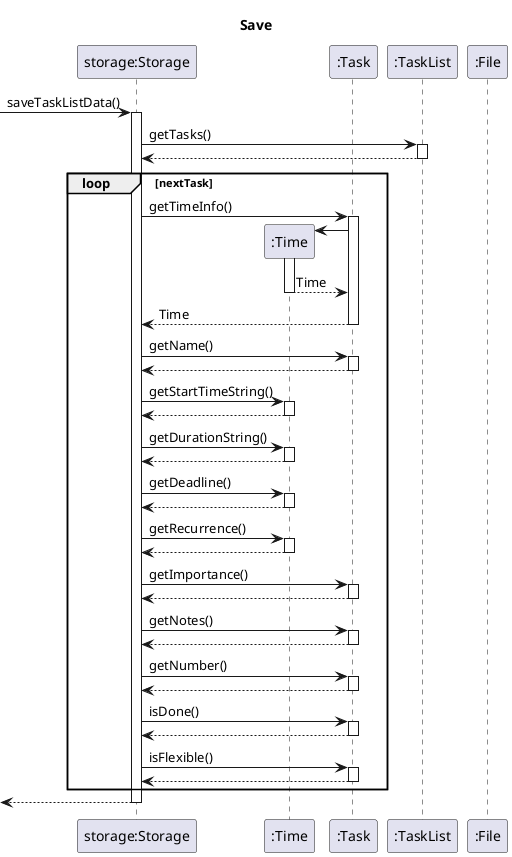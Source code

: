 @startuml
title Save
participant "storage:Storage" as Storage
participant ":Time" as Time
participant ":Task" as Task
participant ":TaskList" as TaskList
participant ":File" as File

->Storage++: saveTaskListData()
Storage->TaskList++: getTasks()
return
loop nextTask
Storage->Task++: getTimeInfo()
Task->Time**
activate Time
return Time
return Time
Storage->Task++: getName()
return
Storage->Time++:getStartTimeString()
return
Storage->Time++: getDurationString()
return
Storage->Time++:getDeadline()
return
Storage->Time++:getRecurrence()
return
Storage->Task++: getImportance()
return
Storage->Task++: getNotes()
return
Storage->Task++: getNumber()
return
Storage->Task++: isDone()
return
Storage->Task++: isFlexible()
return
end
<--Storage--
@enduml